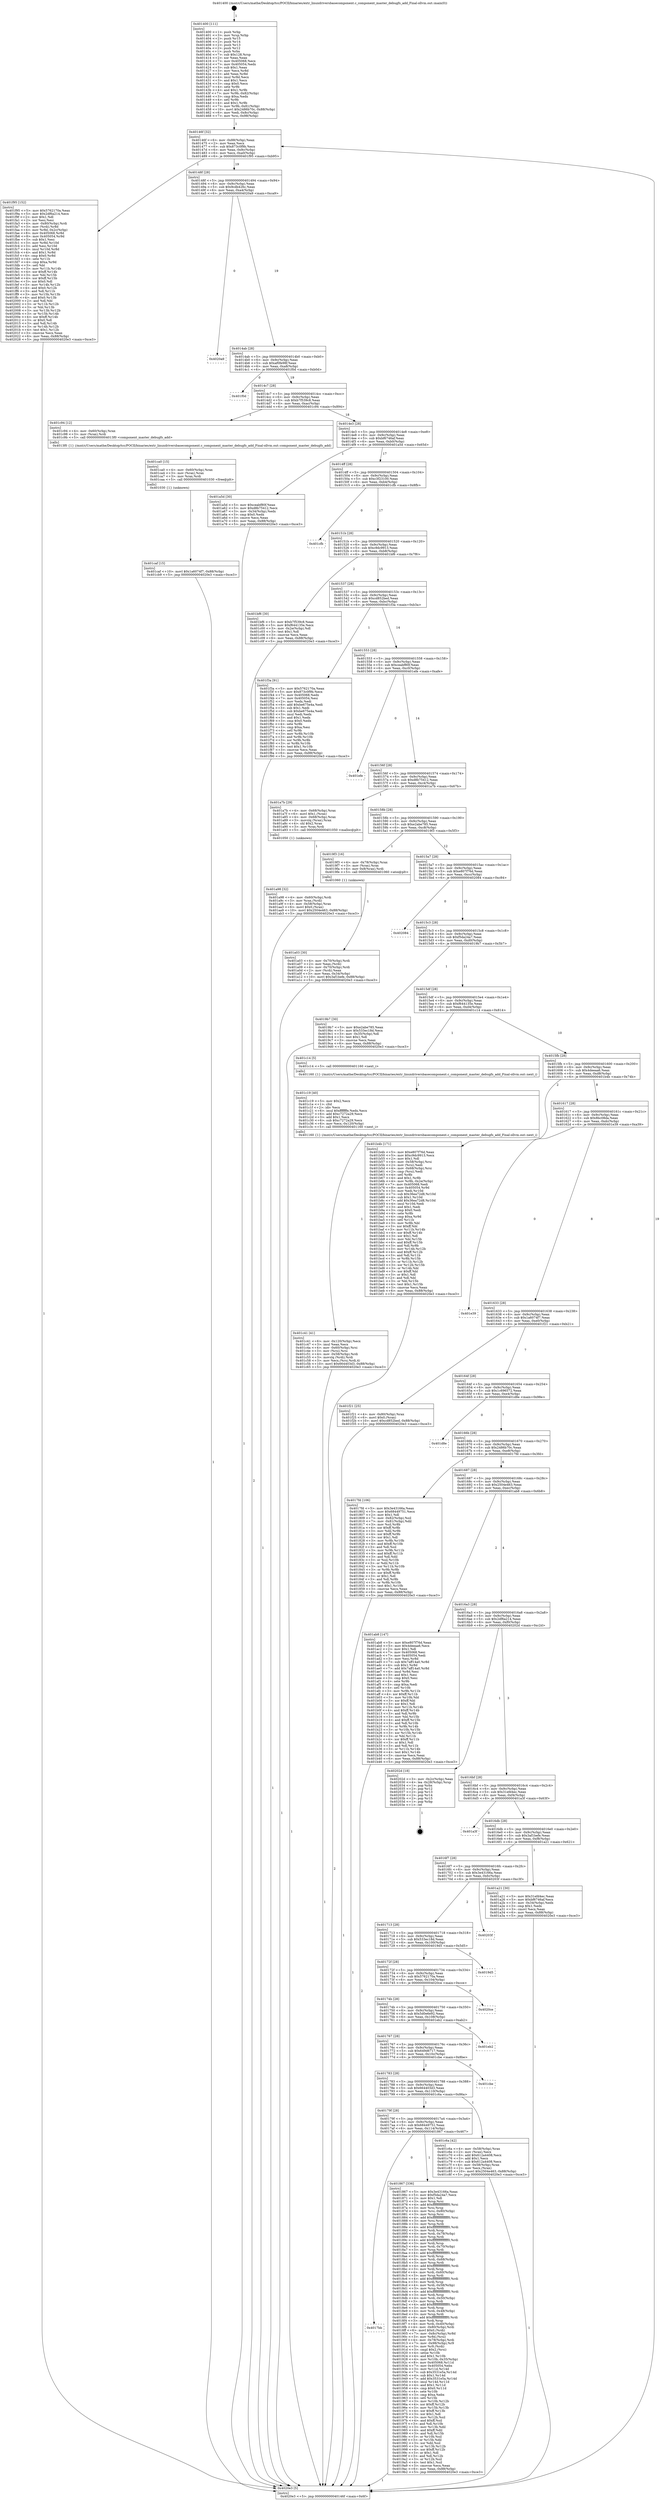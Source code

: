 digraph "0x401400" {
  label = "0x401400 (/mnt/c/Users/mathe/Desktop/tcc/POCII/binaries/extr_linuxdriversbasecomponent.c_component_master_debugfs_add_Final-ollvm.out::main(0))"
  labelloc = "t"
  node[shape=record]

  Entry [label="",width=0.3,height=0.3,shape=circle,fillcolor=black,style=filled]
  "0x40146f" [label="{
     0x40146f [32]\l
     | [instrs]\l
     &nbsp;&nbsp;0x40146f \<+6\>: mov -0x88(%rbp),%eax\l
     &nbsp;&nbsp;0x401475 \<+2\>: mov %eax,%ecx\l
     &nbsp;&nbsp;0x401477 \<+6\>: sub $0x873c0f9b,%ecx\l
     &nbsp;&nbsp;0x40147d \<+6\>: mov %eax,-0x9c(%rbp)\l
     &nbsp;&nbsp;0x401483 \<+6\>: mov %ecx,-0xa0(%rbp)\l
     &nbsp;&nbsp;0x401489 \<+6\>: je 0000000000401f95 \<main+0xb95\>\l
  }"]
  "0x401f95" [label="{
     0x401f95 [152]\l
     | [instrs]\l
     &nbsp;&nbsp;0x401f95 \<+5\>: mov $0x5762170a,%eax\l
     &nbsp;&nbsp;0x401f9a \<+5\>: mov $0x2df6a214,%ecx\l
     &nbsp;&nbsp;0x401f9f \<+2\>: mov $0x1,%dl\l
     &nbsp;&nbsp;0x401fa1 \<+2\>: xor %esi,%esi\l
     &nbsp;&nbsp;0x401fa3 \<+4\>: mov -0x80(%rbp),%rdi\l
     &nbsp;&nbsp;0x401fa7 \<+3\>: mov (%rdi),%r8d\l
     &nbsp;&nbsp;0x401faa \<+4\>: mov %r8d,-0x2c(%rbp)\l
     &nbsp;&nbsp;0x401fae \<+8\>: mov 0x405068,%r8d\l
     &nbsp;&nbsp;0x401fb6 \<+8\>: mov 0x405054,%r9d\l
     &nbsp;&nbsp;0x401fbe \<+3\>: sub $0x1,%esi\l
     &nbsp;&nbsp;0x401fc1 \<+3\>: mov %r8d,%r10d\l
     &nbsp;&nbsp;0x401fc4 \<+3\>: add %esi,%r10d\l
     &nbsp;&nbsp;0x401fc7 \<+4\>: imul %r10d,%r8d\l
     &nbsp;&nbsp;0x401fcb \<+4\>: and $0x1,%r8d\l
     &nbsp;&nbsp;0x401fcf \<+4\>: cmp $0x0,%r8d\l
     &nbsp;&nbsp;0x401fd3 \<+4\>: sete %r11b\l
     &nbsp;&nbsp;0x401fd7 \<+4\>: cmp $0xa,%r9d\l
     &nbsp;&nbsp;0x401fdb \<+3\>: setl %bl\l
     &nbsp;&nbsp;0x401fde \<+3\>: mov %r11b,%r14b\l
     &nbsp;&nbsp;0x401fe1 \<+4\>: xor $0xff,%r14b\l
     &nbsp;&nbsp;0x401fe5 \<+3\>: mov %bl,%r15b\l
     &nbsp;&nbsp;0x401fe8 \<+4\>: xor $0xff,%r15b\l
     &nbsp;&nbsp;0x401fec \<+3\>: xor $0x0,%dl\l
     &nbsp;&nbsp;0x401fef \<+3\>: mov %r14b,%r12b\l
     &nbsp;&nbsp;0x401ff2 \<+4\>: and $0x0,%r12b\l
     &nbsp;&nbsp;0x401ff6 \<+3\>: and %dl,%r11b\l
     &nbsp;&nbsp;0x401ff9 \<+3\>: mov %r15b,%r13b\l
     &nbsp;&nbsp;0x401ffc \<+4\>: and $0x0,%r13b\l
     &nbsp;&nbsp;0x402000 \<+2\>: and %dl,%bl\l
     &nbsp;&nbsp;0x402002 \<+3\>: or %r11b,%r12b\l
     &nbsp;&nbsp;0x402005 \<+3\>: or %bl,%r13b\l
     &nbsp;&nbsp;0x402008 \<+3\>: xor %r13b,%r12b\l
     &nbsp;&nbsp;0x40200b \<+3\>: or %r15b,%r14b\l
     &nbsp;&nbsp;0x40200e \<+4\>: xor $0xff,%r14b\l
     &nbsp;&nbsp;0x402012 \<+3\>: or $0x0,%dl\l
     &nbsp;&nbsp;0x402015 \<+3\>: and %dl,%r14b\l
     &nbsp;&nbsp;0x402018 \<+3\>: or %r14b,%r12b\l
     &nbsp;&nbsp;0x40201b \<+4\>: test $0x1,%r12b\l
     &nbsp;&nbsp;0x40201f \<+3\>: cmovne %ecx,%eax\l
     &nbsp;&nbsp;0x402022 \<+6\>: mov %eax,-0x88(%rbp)\l
     &nbsp;&nbsp;0x402028 \<+5\>: jmp 00000000004020e3 \<main+0xce3\>\l
  }"]
  "0x40148f" [label="{
     0x40148f [28]\l
     | [instrs]\l
     &nbsp;&nbsp;0x40148f \<+5\>: jmp 0000000000401494 \<main+0x94\>\l
     &nbsp;&nbsp;0x401494 \<+6\>: mov -0x9c(%rbp),%eax\l
     &nbsp;&nbsp;0x40149a \<+5\>: sub $0x9cdb426c,%eax\l
     &nbsp;&nbsp;0x40149f \<+6\>: mov %eax,-0xa4(%rbp)\l
     &nbsp;&nbsp;0x4014a5 \<+6\>: je 00000000004020a9 \<main+0xca9\>\l
  }"]
  Exit [label="",width=0.3,height=0.3,shape=circle,fillcolor=black,style=filled,peripheries=2]
  "0x4020a9" [label="{
     0x4020a9\l
  }", style=dashed]
  "0x4014ab" [label="{
     0x4014ab [28]\l
     | [instrs]\l
     &nbsp;&nbsp;0x4014ab \<+5\>: jmp 00000000004014b0 \<main+0xb0\>\l
     &nbsp;&nbsp;0x4014b0 \<+6\>: mov -0x9c(%rbp),%eax\l
     &nbsp;&nbsp;0x4014b6 \<+5\>: sub $0xaf0fe98f,%eax\l
     &nbsp;&nbsp;0x4014bb \<+6\>: mov %eax,-0xa8(%rbp)\l
     &nbsp;&nbsp;0x4014c1 \<+6\>: je 0000000000401f0d \<main+0xb0d\>\l
  }"]
  "0x401caf" [label="{
     0x401caf [15]\l
     | [instrs]\l
     &nbsp;&nbsp;0x401caf \<+10\>: movl $0x1a6074f7,-0x88(%rbp)\l
     &nbsp;&nbsp;0x401cb9 \<+5\>: jmp 00000000004020e3 \<main+0xce3\>\l
  }"]
  "0x401f0d" [label="{
     0x401f0d\l
  }", style=dashed]
  "0x4014c7" [label="{
     0x4014c7 [28]\l
     | [instrs]\l
     &nbsp;&nbsp;0x4014c7 \<+5\>: jmp 00000000004014cc \<main+0xcc\>\l
     &nbsp;&nbsp;0x4014cc \<+6\>: mov -0x9c(%rbp),%eax\l
     &nbsp;&nbsp;0x4014d2 \<+5\>: sub $0xb7f539c8,%eax\l
     &nbsp;&nbsp;0x4014d7 \<+6\>: mov %eax,-0xac(%rbp)\l
     &nbsp;&nbsp;0x4014dd \<+6\>: je 0000000000401c94 \<main+0x894\>\l
  }"]
  "0x401ca0" [label="{
     0x401ca0 [15]\l
     | [instrs]\l
     &nbsp;&nbsp;0x401ca0 \<+4\>: mov -0x60(%rbp),%rax\l
     &nbsp;&nbsp;0x401ca4 \<+3\>: mov (%rax),%rax\l
     &nbsp;&nbsp;0x401ca7 \<+3\>: mov %rax,%rdi\l
     &nbsp;&nbsp;0x401caa \<+5\>: call 0000000000401030 \<free@plt\>\l
     | [calls]\l
     &nbsp;&nbsp;0x401030 \{1\} (unknown)\l
  }"]
  "0x401c94" [label="{
     0x401c94 [12]\l
     | [instrs]\l
     &nbsp;&nbsp;0x401c94 \<+4\>: mov -0x60(%rbp),%rax\l
     &nbsp;&nbsp;0x401c98 \<+3\>: mov (%rax),%rdi\l
     &nbsp;&nbsp;0x401c9b \<+5\>: call 00000000004013f0 \<component_master_debugfs_add\>\l
     | [calls]\l
     &nbsp;&nbsp;0x4013f0 \{1\} (/mnt/c/Users/mathe/Desktop/tcc/POCII/binaries/extr_linuxdriversbasecomponent.c_component_master_debugfs_add_Final-ollvm.out::component_master_debugfs_add)\l
  }"]
  "0x4014e3" [label="{
     0x4014e3 [28]\l
     | [instrs]\l
     &nbsp;&nbsp;0x4014e3 \<+5\>: jmp 00000000004014e8 \<main+0xe8\>\l
     &nbsp;&nbsp;0x4014e8 \<+6\>: mov -0x9c(%rbp),%eax\l
     &nbsp;&nbsp;0x4014ee \<+5\>: sub $0xbf6746af,%eax\l
     &nbsp;&nbsp;0x4014f3 \<+6\>: mov %eax,-0xb0(%rbp)\l
     &nbsp;&nbsp;0x4014f9 \<+6\>: je 0000000000401a5d \<main+0x65d\>\l
  }"]
  "0x401c41" [label="{
     0x401c41 [41]\l
     | [instrs]\l
     &nbsp;&nbsp;0x401c41 \<+6\>: mov -0x120(%rbp),%ecx\l
     &nbsp;&nbsp;0x401c47 \<+3\>: imul %eax,%ecx\l
     &nbsp;&nbsp;0x401c4a \<+4\>: mov -0x60(%rbp),%rsi\l
     &nbsp;&nbsp;0x401c4e \<+3\>: mov (%rsi),%rsi\l
     &nbsp;&nbsp;0x401c51 \<+4\>: mov -0x58(%rbp),%rdi\l
     &nbsp;&nbsp;0x401c55 \<+3\>: movslq (%rdi),%rdi\l
     &nbsp;&nbsp;0x401c58 \<+3\>: mov %ecx,(%rsi,%rdi,4)\l
     &nbsp;&nbsp;0x401c5b \<+10\>: movl $0x664403d3,-0x88(%rbp)\l
     &nbsp;&nbsp;0x401c65 \<+5\>: jmp 00000000004020e3 \<main+0xce3\>\l
  }"]
  "0x401a5d" [label="{
     0x401a5d [30]\l
     | [instrs]\l
     &nbsp;&nbsp;0x401a5d \<+5\>: mov $0xceabf80f,%eax\l
     &nbsp;&nbsp;0x401a62 \<+5\>: mov $0xd8b75412,%ecx\l
     &nbsp;&nbsp;0x401a67 \<+3\>: mov -0x34(%rbp),%edx\l
     &nbsp;&nbsp;0x401a6a \<+3\>: cmp $0x0,%edx\l
     &nbsp;&nbsp;0x401a6d \<+3\>: cmove %ecx,%eax\l
     &nbsp;&nbsp;0x401a70 \<+6\>: mov %eax,-0x88(%rbp)\l
     &nbsp;&nbsp;0x401a76 \<+5\>: jmp 00000000004020e3 \<main+0xce3\>\l
  }"]
  "0x4014ff" [label="{
     0x4014ff [28]\l
     | [instrs]\l
     &nbsp;&nbsp;0x4014ff \<+5\>: jmp 0000000000401504 \<main+0x104\>\l
     &nbsp;&nbsp;0x401504 \<+6\>: mov -0x9c(%rbp),%eax\l
     &nbsp;&nbsp;0x40150a \<+5\>: sub $0xc3f23100,%eax\l
     &nbsp;&nbsp;0x40150f \<+6\>: mov %eax,-0xb4(%rbp)\l
     &nbsp;&nbsp;0x401515 \<+6\>: je 0000000000401cfb \<main+0x8fb\>\l
  }"]
  "0x401c19" [label="{
     0x401c19 [40]\l
     | [instrs]\l
     &nbsp;&nbsp;0x401c19 \<+5\>: mov $0x2,%ecx\l
     &nbsp;&nbsp;0x401c1e \<+1\>: cltd\l
     &nbsp;&nbsp;0x401c1f \<+2\>: idiv %ecx\l
     &nbsp;&nbsp;0x401c21 \<+6\>: imul $0xfffffffe,%edx,%ecx\l
     &nbsp;&nbsp;0x401c27 \<+6\>: add $0xc7272a29,%ecx\l
     &nbsp;&nbsp;0x401c2d \<+3\>: add $0x1,%ecx\l
     &nbsp;&nbsp;0x401c30 \<+6\>: sub $0xc7272a29,%ecx\l
     &nbsp;&nbsp;0x401c36 \<+6\>: mov %ecx,-0x120(%rbp)\l
     &nbsp;&nbsp;0x401c3c \<+5\>: call 0000000000401160 \<next_i\>\l
     | [calls]\l
     &nbsp;&nbsp;0x401160 \{1\} (/mnt/c/Users/mathe/Desktop/tcc/POCII/binaries/extr_linuxdriversbasecomponent.c_component_master_debugfs_add_Final-ollvm.out::next_i)\l
  }"]
  "0x401cfb" [label="{
     0x401cfb\l
  }", style=dashed]
  "0x40151b" [label="{
     0x40151b [28]\l
     | [instrs]\l
     &nbsp;&nbsp;0x40151b \<+5\>: jmp 0000000000401520 \<main+0x120\>\l
     &nbsp;&nbsp;0x401520 \<+6\>: mov -0x9c(%rbp),%eax\l
     &nbsp;&nbsp;0x401526 \<+5\>: sub $0xc9dc9913,%eax\l
     &nbsp;&nbsp;0x40152b \<+6\>: mov %eax,-0xb8(%rbp)\l
     &nbsp;&nbsp;0x401531 \<+6\>: je 0000000000401bf6 \<main+0x7f6\>\l
  }"]
  "0x401a98" [label="{
     0x401a98 [32]\l
     | [instrs]\l
     &nbsp;&nbsp;0x401a98 \<+4\>: mov -0x60(%rbp),%rdi\l
     &nbsp;&nbsp;0x401a9c \<+3\>: mov %rax,(%rdi)\l
     &nbsp;&nbsp;0x401a9f \<+4\>: mov -0x58(%rbp),%rax\l
     &nbsp;&nbsp;0x401aa3 \<+6\>: movl $0x0,(%rax)\l
     &nbsp;&nbsp;0x401aa9 \<+10\>: movl $0x2504e463,-0x88(%rbp)\l
     &nbsp;&nbsp;0x401ab3 \<+5\>: jmp 00000000004020e3 \<main+0xce3\>\l
  }"]
  "0x401bf6" [label="{
     0x401bf6 [30]\l
     | [instrs]\l
     &nbsp;&nbsp;0x401bf6 \<+5\>: mov $0xb7f539c8,%eax\l
     &nbsp;&nbsp;0x401bfb \<+5\>: mov $0xf644135e,%ecx\l
     &nbsp;&nbsp;0x401c00 \<+3\>: mov -0x2e(%rbp),%dl\l
     &nbsp;&nbsp;0x401c03 \<+3\>: test $0x1,%dl\l
     &nbsp;&nbsp;0x401c06 \<+3\>: cmovne %ecx,%eax\l
     &nbsp;&nbsp;0x401c09 \<+6\>: mov %eax,-0x88(%rbp)\l
     &nbsp;&nbsp;0x401c0f \<+5\>: jmp 00000000004020e3 \<main+0xce3\>\l
  }"]
  "0x401537" [label="{
     0x401537 [28]\l
     | [instrs]\l
     &nbsp;&nbsp;0x401537 \<+5\>: jmp 000000000040153c \<main+0x13c\>\l
     &nbsp;&nbsp;0x40153c \<+6\>: mov -0x9c(%rbp),%eax\l
     &nbsp;&nbsp;0x401542 \<+5\>: sub $0xcd852bed,%eax\l
     &nbsp;&nbsp;0x401547 \<+6\>: mov %eax,-0xbc(%rbp)\l
     &nbsp;&nbsp;0x40154d \<+6\>: je 0000000000401f3a \<main+0xb3a\>\l
  }"]
  "0x401a03" [label="{
     0x401a03 [30]\l
     | [instrs]\l
     &nbsp;&nbsp;0x401a03 \<+4\>: mov -0x70(%rbp),%rdi\l
     &nbsp;&nbsp;0x401a07 \<+2\>: mov %eax,(%rdi)\l
     &nbsp;&nbsp;0x401a09 \<+4\>: mov -0x70(%rbp),%rdi\l
     &nbsp;&nbsp;0x401a0d \<+2\>: mov (%rdi),%eax\l
     &nbsp;&nbsp;0x401a0f \<+3\>: mov %eax,-0x34(%rbp)\l
     &nbsp;&nbsp;0x401a12 \<+10\>: movl $0x3af1befe,-0x88(%rbp)\l
     &nbsp;&nbsp;0x401a1c \<+5\>: jmp 00000000004020e3 \<main+0xce3\>\l
  }"]
  "0x401f3a" [label="{
     0x401f3a [91]\l
     | [instrs]\l
     &nbsp;&nbsp;0x401f3a \<+5\>: mov $0x5762170a,%eax\l
     &nbsp;&nbsp;0x401f3f \<+5\>: mov $0x873c0f9b,%ecx\l
     &nbsp;&nbsp;0x401f44 \<+7\>: mov 0x405068,%edx\l
     &nbsp;&nbsp;0x401f4b \<+7\>: mov 0x405054,%esi\l
     &nbsp;&nbsp;0x401f52 \<+2\>: mov %edx,%edi\l
     &nbsp;&nbsp;0x401f54 \<+6\>: add $0xbe675e4a,%edi\l
     &nbsp;&nbsp;0x401f5a \<+3\>: sub $0x1,%edi\l
     &nbsp;&nbsp;0x401f5d \<+6\>: sub $0xbe675e4a,%edi\l
     &nbsp;&nbsp;0x401f63 \<+3\>: imul %edi,%edx\l
     &nbsp;&nbsp;0x401f66 \<+3\>: and $0x1,%edx\l
     &nbsp;&nbsp;0x401f69 \<+3\>: cmp $0x0,%edx\l
     &nbsp;&nbsp;0x401f6c \<+4\>: sete %r8b\l
     &nbsp;&nbsp;0x401f70 \<+3\>: cmp $0xa,%esi\l
     &nbsp;&nbsp;0x401f73 \<+4\>: setl %r9b\l
     &nbsp;&nbsp;0x401f77 \<+3\>: mov %r8b,%r10b\l
     &nbsp;&nbsp;0x401f7a \<+3\>: and %r9b,%r10b\l
     &nbsp;&nbsp;0x401f7d \<+3\>: xor %r9b,%r8b\l
     &nbsp;&nbsp;0x401f80 \<+3\>: or %r8b,%r10b\l
     &nbsp;&nbsp;0x401f83 \<+4\>: test $0x1,%r10b\l
     &nbsp;&nbsp;0x401f87 \<+3\>: cmovne %ecx,%eax\l
     &nbsp;&nbsp;0x401f8a \<+6\>: mov %eax,-0x88(%rbp)\l
     &nbsp;&nbsp;0x401f90 \<+5\>: jmp 00000000004020e3 \<main+0xce3\>\l
  }"]
  "0x401553" [label="{
     0x401553 [28]\l
     | [instrs]\l
     &nbsp;&nbsp;0x401553 \<+5\>: jmp 0000000000401558 \<main+0x158\>\l
     &nbsp;&nbsp;0x401558 \<+6\>: mov -0x9c(%rbp),%eax\l
     &nbsp;&nbsp;0x40155e \<+5\>: sub $0xceabf80f,%eax\l
     &nbsp;&nbsp;0x401563 \<+6\>: mov %eax,-0xc0(%rbp)\l
     &nbsp;&nbsp;0x401569 \<+6\>: je 0000000000401efe \<main+0xafe\>\l
  }"]
  "0x4017bb" [label="{
     0x4017bb\l
  }", style=dashed]
  "0x401efe" [label="{
     0x401efe\l
  }", style=dashed]
  "0x40156f" [label="{
     0x40156f [28]\l
     | [instrs]\l
     &nbsp;&nbsp;0x40156f \<+5\>: jmp 0000000000401574 \<main+0x174\>\l
     &nbsp;&nbsp;0x401574 \<+6\>: mov -0x9c(%rbp),%eax\l
     &nbsp;&nbsp;0x40157a \<+5\>: sub $0xd8b75412,%eax\l
     &nbsp;&nbsp;0x40157f \<+6\>: mov %eax,-0xc4(%rbp)\l
     &nbsp;&nbsp;0x401585 \<+6\>: je 0000000000401a7b \<main+0x67b\>\l
  }"]
  "0x401867" [label="{
     0x401867 [336]\l
     | [instrs]\l
     &nbsp;&nbsp;0x401867 \<+5\>: mov $0x3e43166a,%eax\l
     &nbsp;&nbsp;0x40186c \<+5\>: mov $0xf5da24a7,%ecx\l
     &nbsp;&nbsp;0x401871 \<+2\>: mov $0x1,%dl\l
     &nbsp;&nbsp;0x401873 \<+3\>: mov %rsp,%rsi\l
     &nbsp;&nbsp;0x401876 \<+4\>: add $0xfffffffffffffff0,%rsi\l
     &nbsp;&nbsp;0x40187a \<+3\>: mov %rsi,%rsp\l
     &nbsp;&nbsp;0x40187d \<+4\>: mov %rsi,-0x80(%rbp)\l
     &nbsp;&nbsp;0x401881 \<+3\>: mov %rsp,%rsi\l
     &nbsp;&nbsp;0x401884 \<+4\>: add $0xfffffffffffffff0,%rsi\l
     &nbsp;&nbsp;0x401888 \<+3\>: mov %rsi,%rsp\l
     &nbsp;&nbsp;0x40188b \<+3\>: mov %rsp,%rdi\l
     &nbsp;&nbsp;0x40188e \<+4\>: add $0xfffffffffffffff0,%rdi\l
     &nbsp;&nbsp;0x401892 \<+3\>: mov %rdi,%rsp\l
     &nbsp;&nbsp;0x401895 \<+4\>: mov %rdi,-0x78(%rbp)\l
     &nbsp;&nbsp;0x401899 \<+3\>: mov %rsp,%rdi\l
     &nbsp;&nbsp;0x40189c \<+4\>: add $0xfffffffffffffff0,%rdi\l
     &nbsp;&nbsp;0x4018a0 \<+3\>: mov %rdi,%rsp\l
     &nbsp;&nbsp;0x4018a3 \<+4\>: mov %rdi,-0x70(%rbp)\l
     &nbsp;&nbsp;0x4018a7 \<+3\>: mov %rsp,%rdi\l
     &nbsp;&nbsp;0x4018aa \<+4\>: add $0xfffffffffffffff0,%rdi\l
     &nbsp;&nbsp;0x4018ae \<+3\>: mov %rdi,%rsp\l
     &nbsp;&nbsp;0x4018b1 \<+4\>: mov %rdi,-0x68(%rbp)\l
     &nbsp;&nbsp;0x4018b5 \<+3\>: mov %rsp,%rdi\l
     &nbsp;&nbsp;0x4018b8 \<+4\>: add $0xfffffffffffffff0,%rdi\l
     &nbsp;&nbsp;0x4018bc \<+3\>: mov %rdi,%rsp\l
     &nbsp;&nbsp;0x4018bf \<+4\>: mov %rdi,-0x60(%rbp)\l
     &nbsp;&nbsp;0x4018c3 \<+3\>: mov %rsp,%rdi\l
     &nbsp;&nbsp;0x4018c6 \<+4\>: add $0xfffffffffffffff0,%rdi\l
     &nbsp;&nbsp;0x4018ca \<+3\>: mov %rdi,%rsp\l
     &nbsp;&nbsp;0x4018cd \<+4\>: mov %rdi,-0x58(%rbp)\l
     &nbsp;&nbsp;0x4018d1 \<+3\>: mov %rsp,%rdi\l
     &nbsp;&nbsp;0x4018d4 \<+4\>: add $0xfffffffffffffff0,%rdi\l
     &nbsp;&nbsp;0x4018d8 \<+3\>: mov %rdi,%rsp\l
     &nbsp;&nbsp;0x4018db \<+4\>: mov %rdi,-0x50(%rbp)\l
     &nbsp;&nbsp;0x4018df \<+3\>: mov %rsp,%rdi\l
     &nbsp;&nbsp;0x4018e2 \<+4\>: add $0xfffffffffffffff0,%rdi\l
     &nbsp;&nbsp;0x4018e6 \<+3\>: mov %rdi,%rsp\l
     &nbsp;&nbsp;0x4018e9 \<+4\>: mov %rdi,-0x48(%rbp)\l
     &nbsp;&nbsp;0x4018ed \<+3\>: mov %rsp,%rdi\l
     &nbsp;&nbsp;0x4018f0 \<+4\>: add $0xfffffffffffffff0,%rdi\l
     &nbsp;&nbsp;0x4018f4 \<+3\>: mov %rdi,%rsp\l
     &nbsp;&nbsp;0x4018f7 \<+4\>: mov %rdi,-0x40(%rbp)\l
     &nbsp;&nbsp;0x4018fb \<+4\>: mov -0x80(%rbp),%rdi\l
     &nbsp;&nbsp;0x4018ff \<+6\>: movl $0x0,(%rdi)\l
     &nbsp;&nbsp;0x401905 \<+7\>: mov -0x8c(%rbp),%r8d\l
     &nbsp;&nbsp;0x40190c \<+3\>: mov %r8d,(%rsi)\l
     &nbsp;&nbsp;0x40190f \<+4\>: mov -0x78(%rbp),%rdi\l
     &nbsp;&nbsp;0x401913 \<+7\>: mov -0x98(%rbp),%r9\l
     &nbsp;&nbsp;0x40191a \<+3\>: mov %r9,(%rdi)\l
     &nbsp;&nbsp;0x40191d \<+3\>: cmpl $0x2,(%rsi)\l
     &nbsp;&nbsp;0x401920 \<+4\>: setne %r10b\l
     &nbsp;&nbsp;0x401924 \<+4\>: and $0x1,%r10b\l
     &nbsp;&nbsp;0x401928 \<+4\>: mov %r10b,-0x35(%rbp)\l
     &nbsp;&nbsp;0x40192c \<+8\>: mov 0x405068,%r11d\l
     &nbsp;&nbsp;0x401934 \<+7\>: mov 0x405054,%ebx\l
     &nbsp;&nbsp;0x40193b \<+3\>: mov %r11d,%r14d\l
     &nbsp;&nbsp;0x40193e \<+7\>: sub $0x3531e5a,%r14d\l
     &nbsp;&nbsp;0x401945 \<+4\>: sub $0x1,%r14d\l
     &nbsp;&nbsp;0x401949 \<+7\>: add $0x3531e5a,%r14d\l
     &nbsp;&nbsp;0x401950 \<+4\>: imul %r14d,%r11d\l
     &nbsp;&nbsp;0x401954 \<+4\>: and $0x1,%r11d\l
     &nbsp;&nbsp;0x401958 \<+4\>: cmp $0x0,%r11d\l
     &nbsp;&nbsp;0x40195c \<+4\>: sete %r10b\l
     &nbsp;&nbsp;0x401960 \<+3\>: cmp $0xa,%ebx\l
     &nbsp;&nbsp;0x401963 \<+4\>: setl %r15b\l
     &nbsp;&nbsp;0x401967 \<+3\>: mov %r10b,%r12b\l
     &nbsp;&nbsp;0x40196a \<+4\>: xor $0xff,%r12b\l
     &nbsp;&nbsp;0x40196e \<+3\>: mov %r15b,%r13b\l
     &nbsp;&nbsp;0x401971 \<+4\>: xor $0xff,%r13b\l
     &nbsp;&nbsp;0x401975 \<+3\>: xor $0x1,%dl\l
     &nbsp;&nbsp;0x401978 \<+3\>: mov %r12b,%sil\l
     &nbsp;&nbsp;0x40197b \<+4\>: and $0xff,%sil\l
     &nbsp;&nbsp;0x40197f \<+3\>: and %dl,%r10b\l
     &nbsp;&nbsp;0x401982 \<+3\>: mov %r13b,%dil\l
     &nbsp;&nbsp;0x401985 \<+4\>: and $0xff,%dil\l
     &nbsp;&nbsp;0x401989 \<+3\>: and %dl,%r15b\l
     &nbsp;&nbsp;0x40198c \<+3\>: or %r10b,%sil\l
     &nbsp;&nbsp;0x40198f \<+3\>: or %r15b,%dil\l
     &nbsp;&nbsp;0x401992 \<+3\>: xor %dil,%sil\l
     &nbsp;&nbsp;0x401995 \<+3\>: or %r13b,%r12b\l
     &nbsp;&nbsp;0x401998 \<+4\>: xor $0xff,%r12b\l
     &nbsp;&nbsp;0x40199c \<+3\>: or $0x1,%dl\l
     &nbsp;&nbsp;0x40199f \<+3\>: and %dl,%r12b\l
     &nbsp;&nbsp;0x4019a2 \<+3\>: or %r12b,%sil\l
     &nbsp;&nbsp;0x4019a5 \<+4\>: test $0x1,%sil\l
     &nbsp;&nbsp;0x4019a9 \<+3\>: cmovne %ecx,%eax\l
     &nbsp;&nbsp;0x4019ac \<+6\>: mov %eax,-0x88(%rbp)\l
     &nbsp;&nbsp;0x4019b2 \<+5\>: jmp 00000000004020e3 \<main+0xce3\>\l
  }"]
  "0x401a7b" [label="{
     0x401a7b [29]\l
     | [instrs]\l
     &nbsp;&nbsp;0x401a7b \<+4\>: mov -0x68(%rbp),%rax\l
     &nbsp;&nbsp;0x401a7f \<+6\>: movl $0x1,(%rax)\l
     &nbsp;&nbsp;0x401a85 \<+4\>: mov -0x68(%rbp),%rax\l
     &nbsp;&nbsp;0x401a89 \<+3\>: movslq (%rax),%rax\l
     &nbsp;&nbsp;0x401a8c \<+4\>: shl $0x2,%rax\l
     &nbsp;&nbsp;0x401a90 \<+3\>: mov %rax,%rdi\l
     &nbsp;&nbsp;0x401a93 \<+5\>: call 0000000000401050 \<malloc@plt\>\l
     | [calls]\l
     &nbsp;&nbsp;0x401050 \{1\} (unknown)\l
  }"]
  "0x40158b" [label="{
     0x40158b [28]\l
     | [instrs]\l
     &nbsp;&nbsp;0x40158b \<+5\>: jmp 0000000000401590 \<main+0x190\>\l
     &nbsp;&nbsp;0x401590 \<+6\>: mov -0x9c(%rbp),%eax\l
     &nbsp;&nbsp;0x401596 \<+5\>: sub $0xe2abe785,%eax\l
     &nbsp;&nbsp;0x40159b \<+6\>: mov %eax,-0xc8(%rbp)\l
     &nbsp;&nbsp;0x4015a1 \<+6\>: je 00000000004019f3 \<main+0x5f3\>\l
  }"]
  "0x40179f" [label="{
     0x40179f [28]\l
     | [instrs]\l
     &nbsp;&nbsp;0x40179f \<+5\>: jmp 00000000004017a4 \<main+0x3a4\>\l
     &nbsp;&nbsp;0x4017a4 \<+6\>: mov -0x9c(%rbp),%eax\l
     &nbsp;&nbsp;0x4017aa \<+5\>: sub $0x68449751,%eax\l
     &nbsp;&nbsp;0x4017af \<+6\>: mov %eax,-0x114(%rbp)\l
     &nbsp;&nbsp;0x4017b5 \<+6\>: je 0000000000401867 \<main+0x467\>\l
  }"]
  "0x4019f3" [label="{
     0x4019f3 [16]\l
     | [instrs]\l
     &nbsp;&nbsp;0x4019f3 \<+4\>: mov -0x78(%rbp),%rax\l
     &nbsp;&nbsp;0x4019f7 \<+3\>: mov (%rax),%rax\l
     &nbsp;&nbsp;0x4019fa \<+4\>: mov 0x8(%rax),%rdi\l
     &nbsp;&nbsp;0x4019fe \<+5\>: call 0000000000401060 \<atoi@plt\>\l
     | [calls]\l
     &nbsp;&nbsp;0x401060 \{1\} (unknown)\l
  }"]
  "0x4015a7" [label="{
     0x4015a7 [28]\l
     | [instrs]\l
     &nbsp;&nbsp;0x4015a7 \<+5\>: jmp 00000000004015ac \<main+0x1ac\>\l
     &nbsp;&nbsp;0x4015ac \<+6\>: mov -0x9c(%rbp),%eax\l
     &nbsp;&nbsp;0x4015b2 \<+5\>: sub $0xe807f76d,%eax\l
     &nbsp;&nbsp;0x4015b7 \<+6\>: mov %eax,-0xcc(%rbp)\l
     &nbsp;&nbsp;0x4015bd \<+6\>: je 0000000000402084 \<main+0xc84\>\l
  }"]
  "0x401c6a" [label="{
     0x401c6a [42]\l
     | [instrs]\l
     &nbsp;&nbsp;0x401c6a \<+4\>: mov -0x58(%rbp),%rax\l
     &nbsp;&nbsp;0x401c6e \<+2\>: mov (%rax),%ecx\l
     &nbsp;&nbsp;0x401c70 \<+6\>: add $0x612a4408,%ecx\l
     &nbsp;&nbsp;0x401c76 \<+3\>: add $0x1,%ecx\l
     &nbsp;&nbsp;0x401c79 \<+6\>: sub $0x612a4408,%ecx\l
     &nbsp;&nbsp;0x401c7f \<+4\>: mov -0x58(%rbp),%rax\l
     &nbsp;&nbsp;0x401c83 \<+2\>: mov %ecx,(%rax)\l
     &nbsp;&nbsp;0x401c85 \<+10\>: movl $0x2504e463,-0x88(%rbp)\l
     &nbsp;&nbsp;0x401c8f \<+5\>: jmp 00000000004020e3 \<main+0xce3\>\l
  }"]
  "0x402084" [label="{
     0x402084\l
  }", style=dashed]
  "0x4015c3" [label="{
     0x4015c3 [28]\l
     | [instrs]\l
     &nbsp;&nbsp;0x4015c3 \<+5\>: jmp 00000000004015c8 \<main+0x1c8\>\l
     &nbsp;&nbsp;0x4015c8 \<+6\>: mov -0x9c(%rbp),%eax\l
     &nbsp;&nbsp;0x4015ce \<+5\>: sub $0xf5da24a7,%eax\l
     &nbsp;&nbsp;0x4015d3 \<+6\>: mov %eax,-0xd0(%rbp)\l
     &nbsp;&nbsp;0x4015d9 \<+6\>: je 00000000004019b7 \<main+0x5b7\>\l
  }"]
  "0x401783" [label="{
     0x401783 [28]\l
     | [instrs]\l
     &nbsp;&nbsp;0x401783 \<+5\>: jmp 0000000000401788 \<main+0x388\>\l
     &nbsp;&nbsp;0x401788 \<+6\>: mov -0x9c(%rbp),%eax\l
     &nbsp;&nbsp;0x40178e \<+5\>: sub $0x664403d3,%eax\l
     &nbsp;&nbsp;0x401793 \<+6\>: mov %eax,-0x110(%rbp)\l
     &nbsp;&nbsp;0x401799 \<+6\>: je 0000000000401c6a \<main+0x86a\>\l
  }"]
  "0x4019b7" [label="{
     0x4019b7 [30]\l
     | [instrs]\l
     &nbsp;&nbsp;0x4019b7 \<+5\>: mov $0xe2abe785,%eax\l
     &nbsp;&nbsp;0x4019bc \<+5\>: mov $0x533ec18d,%ecx\l
     &nbsp;&nbsp;0x4019c1 \<+3\>: mov -0x35(%rbp),%dl\l
     &nbsp;&nbsp;0x4019c4 \<+3\>: test $0x1,%dl\l
     &nbsp;&nbsp;0x4019c7 \<+3\>: cmovne %ecx,%eax\l
     &nbsp;&nbsp;0x4019ca \<+6\>: mov %eax,-0x88(%rbp)\l
     &nbsp;&nbsp;0x4019d0 \<+5\>: jmp 00000000004020e3 \<main+0xce3\>\l
  }"]
  "0x4015df" [label="{
     0x4015df [28]\l
     | [instrs]\l
     &nbsp;&nbsp;0x4015df \<+5\>: jmp 00000000004015e4 \<main+0x1e4\>\l
     &nbsp;&nbsp;0x4015e4 \<+6\>: mov -0x9c(%rbp),%eax\l
     &nbsp;&nbsp;0x4015ea \<+5\>: sub $0xf644135e,%eax\l
     &nbsp;&nbsp;0x4015ef \<+6\>: mov %eax,-0xd4(%rbp)\l
     &nbsp;&nbsp;0x4015f5 \<+6\>: je 0000000000401c14 \<main+0x814\>\l
  }"]
  "0x401cbe" [label="{
     0x401cbe\l
  }", style=dashed]
  "0x401c14" [label="{
     0x401c14 [5]\l
     | [instrs]\l
     &nbsp;&nbsp;0x401c14 \<+5\>: call 0000000000401160 \<next_i\>\l
     | [calls]\l
     &nbsp;&nbsp;0x401160 \{1\} (/mnt/c/Users/mathe/Desktop/tcc/POCII/binaries/extr_linuxdriversbasecomponent.c_component_master_debugfs_add_Final-ollvm.out::next_i)\l
  }"]
  "0x4015fb" [label="{
     0x4015fb [28]\l
     | [instrs]\l
     &nbsp;&nbsp;0x4015fb \<+5\>: jmp 0000000000401600 \<main+0x200\>\l
     &nbsp;&nbsp;0x401600 \<+6\>: mov -0x9c(%rbp),%eax\l
     &nbsp;&nbsp;0x401606 \<+5\>: sub $0x4deeaa6,%eax\l
     &nbsp;&nbsp;0x40160b \<+6\>: mov %eax,-0xd8(%rbp)\l
     &nbsp;&nbsp;0x401611 \<+6\>: je 0000000000401b4b \<main+0x74b\>\l
  }"]
  "0x401767" [label="{
     0x401767 [28]\l
     | [instrs]\l
     &nbsp;&nbsp;0x401767 \<+5\>: jmp 000000000040176c \<main+0x36c\>\l
     &nbsp;&nbsp;0x40176c \<+6\>: mov -0x9c(%rbp),%eax\l
     &nbsp;&nbsp;0x401772 \<+5\>: sub $0x649d6717,%eax\l
     &nbsp;&nbsp;0x401777 \<+6\>: mov %eax,-0x10c(%rbp)\l
     &nbsp;&nbsp;0x40177d \<+6\>: je 0000000000401cbe \<main+0x8be\>\l
  }"]
  "0x401b4b" [label="{
     0x401b4b [171]\l
     | [instrs]\l
     &nbsp;&nbsp;0x401b4b \<+5\>: mov $0xe807f76d,%eax\l
     &nbsp;&nbsp;0x401b50 \<+5\>: mov $0xc9dc9913,%ecx\l
     &nbsp;&nbsp;0x401b55 \<+2\>: mov $0x1,%dl\l
     &nbsp;&nbsp;0x401b57 \<+4\>: mov -0x58(%rbp),%rsi\l
     &nbsp;&nbsp;0x401b5b \<+2\>: mov (%rsi),%edi\l
     &nbsp;&nbsp;0x401b5d \<+4\>: mov -0x68(%rbp),%rsi\l
     &nbsp;&nbsp;0x401b61 \<+2\>: cmp (%rsi),%edi\l
     &nbsp;&nbsp;0x401b63 \<+4\>: setl %r8b\l
     &nbsp;&nbsp;0x401b67 \<+4\>: and $0x1,%r8b\l
     &nbsp;&nbsp;0x401b6b \<+4\>: mov %r8b,-0x2e(%rbp)\l
     &nbsp;&nbsp;0x401b6f \<+7\>: mov 0x405068,%edi\l
     &nbsp;&nbsp;0x401b76 \<+8\>: mov 0x405054,%r9d\l
     &nbsp;&nbsp;0x401b7e \<+3\>: mov %edi,%r10d\l
     &nbsp;&nbsp;0x401b81 \<+7\>: sub $0x36ea72d8,%r10d\l
     &nbsp;&nbsp;0x401b88 \<+4\>: sub $0x1,%r10d\l
     &nbsp;&nbsp;0x401b8c \<+7\>: add $0x36ea72d8,%r10d\l
     &nbsp;&nbsp;0x401b93 \<+4\>: imul %r10d,%edi\l
     &nbsp;&nbsp;0x401b97 \<+3\>: and $0x1,%edi\l
     &nbsp;&nbsp;0x401b9a \<+3\>: cmp $0x0,%edi\l
     &nbsp;&nbsp;0x401b9d \<+4\>: sete %r8b\l
     &nbsp;&nbsp;0x401ba1 \<+4\>: cmp $0xa,%r9d\l
     &nbsp;&nbsp;0x401ba5 \<+4\>: setl %r11b\l
     &nbsp;&nbsp;0x401ba9 \<+3\>: mov %r8b,%bl\l
     &nbsp;&nbsp;0x401bac \<+3\>: xor $0xff,%bl\l
     &nbsp;&nbsp;0x401baf \<+3\>: mov %r11b,%r14b\l
     &nbsp;&nbsp;0x401bb2 \<+4\>: xor $0xff,%r14b\l
     &nbsp;&nbsp;0x401bb6 \<+3\>: xor $0x1,%dl\l
     &nbsp;&nbsp;0x401bb9 \<+3\>: mov %bl,%r15b\l
     &nbsp;&nbsp;0x401bbc \<+4\>: and $0xff,%r15b\l
     &nbsp;&nbsp;0x401bc0 \<+3\>: and %dl,%r8b\l
     &nbsp;&nbsp;0x401bc3 \<+3\>: mov %r14b,%r12b\l
     &nbsp;&nbsp;0x401bc6 \<+4\>: and $0xff,%r12b\l
     &nbsp;&nbsp;0x401bca \<+3\>: and %dl,%r11b\l
     &nbsp;&nbsp;0x401bcd \<+3\>: or %r8b,%r15b\l
     &nbsp;&nbsp;0x401bd0 \<+3\>: or %r11b,%r12b\l
     &nbsp;&nbsp;0x401bd3 \<+3\>: xor %r12b,%r15b\l
     &nbsp;&nbsp;0x401bd6 \<+3\>: or %r14b,%bl\l
     &nbsp;&nbsp;0x401bd9 \<+3\>: xor $0xff,%bl\l
     &nbsp;&nbsp;0x401bdc \<+3\>: or $0x1,%dl\l
     &nbsp;&nbsp;0x401bdf \<+2\>: and %dl,%bl\l
     &nbsp;&nbsp;0x401be1 \<+3\>: or %bl,%r15b\l
     &nbsp;&nbsp;0x401be4 \<+4\>: test $0x1,%r15b\l
     &nbsp;&nbsp;0x401be8 \<+3\>: cmovne %ecx,%eax\l
     &nbsp;&nbsp;0x401beb \<+6\>: mov %eax,-0x88(%rbp)\l
     &nbsp;&nbsp;0x401bf1 \<+5\>: jmp 00000000004020e3 \<main+0xce3\>\l
  }"]
  "0x401617" [label="{
     0x401617 [28]\l
     | [instrs]\l
     &nbsp;&nbsp;0x401617 \<+5\>: jmp 000000000040161c \<main+0x21c\>\l
     &nbsp;&nbsp;0x40161c \<+6\>: mov -0x9c(%rbp),%eax\l
     &nbsp;&nbsp;0x401622 \<+5\>: sub $0x8bc08da,%eax\l
     &nbsp;&nbsp;0x401627 \<+6\>: mov %eax,-0xdc(%rbp)\l
     &nbsp;&nbsp;0x40162d \<+6\>: je 0000000000401e39 \<main+0xa39\>\l
  }"]
  "0x401eb2" [label="{
     0x401eb2\l
  }", style=dashed]
  "0x401e39" [label="{
     0x401e39\l
  }", style=dashed]
  "0x401633" [label="{
     0x401633 [28]\l
     | [instrs]\l
     &nbsp;&nbsp;0x401633 \<+5\>: jmp 0000000000401638 \<main+0x238\>\l
     &nbsp;&nbsp;0x401638 \<+6\>: mov -0x9c(%rbp),%eax\l
     &nbsp;&nbsp;0x40163e \<+5\>: sub $0x1a6074f7,%eax\l
     &nbsp;&nbsp;0x401643 \<+6\>: mov %eax,-0xe0(%rbp)\l
     &nbsp;&nbsp;0x401649 \<+6\>: je 0000000000401f21 \<main+0xb21\>\l
  }"]
  "0x40174b" [label="{
     0x40174b [28]\l
     | [instrs]\l
     &nbsp;&nbsp;0x40174b \<+5\>: jmp 0000000000401750 \<main+0x350\>\l
     &nbsp;&nbsp;0x401750 \<+6\>: mov -0x9c(%rbp),%eax\l
     &nbsp;&nbsp;0x401756 \<+5\>: sub $0x5d0e6e92,%eax\l
     &nbsp;&nbsp;0x40175b \<+6\>: mov %eax,-0x108(%rbp)\l
     &nbsp;&nbsp;0x401761 \<+6\>: je 0000000000401eb2 \<main+0xab2\>\l
  }"]
  "0x401f21" [label="{
     0x401f21 [25]\l
     | [instrs]\l
     &nbsp;&nbsp;0x401f21 \<+4\>: mov -0x80(%rbp),%rax\l
     &nbsp;&nbsp;0x401f25 \<+6\>: movl $0x0,(%rax)\l
     &nbsp;&nbsp;0x401f2b \<+10\>: movl $0xcd852bed,-0x88(%rbp)\l
     &nbsp;&nbsp;0x401f35 \<+5\>: jmp 00000000004020e3 \<main+0xce3\>\l
  }"]
  "0x40164f" [label="{
     0x40164f [28]\l
     | [instrs]\l
     &nbsp;&nbsp;0x40164f \<+5\>: jmp 0000000000401654 \<main+0x254\>\l
     &nbsp;&nbsp;0x401654 \<+6\>: mov -0x9c(%rbp),%eax\l
     &nbsp;&nbsp;0x40165a \<+5\>: sub $0x1c696572,%eax\l
     &nbsp;&nbsp;0x40165f \<+6\>: mov %eax,-0xe4(%rbp)\l
     &nbsp;&nbsp;0x401665 \<+6\>: je 0000000000401d8e \<main+0x98e\>\l
  }"]
  "0x4020ce" [label="{
     0x4020ce\l
  }", style=dashed]
  "0x401d8e" [label="{
     0x401d8e\l
  }", style=dashed]
  "0x40166b" [label="{
     0x40166b [28]\l
     | [instrs]\l
     &nbsp;&nbsp;0x40166b \<+5\>: jmp 0000000000401670 \<main+0x270\>\l
     &nbsp;&nbsp;0x401670 \<+6\>: mov -0x9c(%rbp),%eax\l
     &nbsp;&nbsp;0x401676 \<+5\>: sub $0x2486b70c,%eax\l
     &nbsp;&nbsp;0x40167b \<+6\>: mov %eax,-0xe8(%rbp)\l
     &nbsp;&nbsp;0x401681 \<+6\>: je 00000000004017fd \<main+0x3fd\>\l
  }"]
  "0x40172f" [label="{
     0x40172f [28]\l
     | [instrs]\l
     &nbsp;&nbsp;0x40172f \<+5\>: jmp 0000000000401734 \<main+0x334\>\l
     &nbsp;&nbsp;0x401734 \<+6\>: mov -0x9c(%rbp),%eax\l
     &nbsp;&nbsp;0x40173a \<+5\>: sub $0x5762170a,%eax\l
     &nbsp;&nbsp;0x40173f \<+6\>: mov %eax,-0x104(%rbp)\l
     &nbsp;&nbsp;0x401745 \<+6\>: je 00000000004020ce \<main+0xcce\>\l
  }"]
  "0x4017fd" [label="{
     0x4017fd [106]\l
     | [instrs]\l
     &nbsp;&nbsp;0x4017fd \<+5\>: mov $0x3e43166a,%eax\l
     &nbsp;&nbsp;0x401802 \<+5\>: mov $0x68449751,%ecx\l
     &nbsp;&nbsp;0x401807 \<+2\>: mov $0x1,%dl\l
     &nbsp;&nbsp;0x401809 \<+7\>: mov -0x82(%rbp),%sil\l
     &nbsp;&nbsp;0x401810 \<+7\>: mov -0x81(%rbp),%dil\l
     &nbsp;&nbsp;0x401817 \<+3\>: mov %sil,%r8b\l
     &nbsp;&nbsp;0x40181a \<+4\>: xor $0xff,%r8b\l
     &nbsp;&nbsp;0x40181e \<+3\>: mov %dil,%r9b\l
     &nbsp;&nbsp;0x401821 \<+4\>: xor $0xff,%r9b\l
     &nbsp;&nbsp;0x401825 \<+3\>: xor $0x1,%dl\l
     &nbsp;&nbsp;0x401828 \<+3\>: mov %r8b,%r10b\l
     &nbsp;&nbsp;0x40182b \<+4\>: and $0xff,%r10b\l
     &nbsp;&nbsp;0x40182f \<+3\>: and %dl,%sil\l
     &nbsp;&nbsp;0x401832 \<+3\>: mov %r9b,%r11b\l
     &nbsp;&nbsp;0x401835 \<+4\>: and $0xff,%r11b\l
     &nbsp;&nbsp;0x401839 \<+3\>: and %dl,%dil\l
     &nbsp;&nbsp;0x40183c \<+3\>: or %sil,%r10b\l
     &nbsp;&nbsp;0x40183f \<+3\>: or %dil,%r11b\l
     &nbsp;&nbsp;0x401842 \<+3\>: xor %r11b,%r10b\l
     &nbsp;&nbsp;0x401845 \<+3\>: or %r9b,%r8b\l
     &nbsp;&nbsp;0x401848 \<+4\>: xor $0xff,%r8b\l
     &nbsp;&nbsp;0x40184c \<+3\>: or $0x1,%dl\l
     &nbsp;&nbsp;0x40184f \<+3\>: and %dl,%r8b\l
     &nbsp;&nbsp;0x401852 \<+3\>: or %r8b,%r10b\l
     &nbsp;&nbsp;0x401855 \<+4\>: test $0x1,%r10b\l
     &nbsp;&nbsp;0x401859 \<+3\>: cmovne %ecx,%eax\l
     &nbsp;&nbsp;0x40185c \<+6\>: mov %eax,-0x88(%rbp)\l
     &nbsp;&nbsp;0x401862 \<+5\>: jmp 00000000004020e3 \<main+0xce3\>\l
  }"]
  "0x401687" [label="{
     0x401687 [28]\l
     | [instrs]\l
     &nbsp;&nbsp;0x401687 \<+5\>: jmp 000000000040168c \<main+0x28c\>\l
     &nbsp;&nbsp;0x40168c \<+6\>: mov -0x9c(%rbp),%eax\l
     &nbsp;&nbsp;0x401692 \<+5\>: sub $0x2504e463,%eax\l
     &nbsp;&nbsp;0x401697 \<+6\>: mov %eax,-0xec(%rbp)\l
     &nbsp;&nbsp;0x40169d \<+6\>: je 0000000000401ab8 \<main+0x6b8\>\l
  }"]
  "0x4020e3" [label="{
     0x4020e3 [5]\l
     | [instrs]\l
     &nbsp;&nbsp;0x4020e3 \<+5\>: jmp 000000000040146f \<main+0x6f\>\l
  }"]
  "0x401400" [label="{
     0x401400 [111]\l
     | [instrs]\l
     &nbsp;&nbsp;0x401400 \<+1\>: push %rbp\l
     &nbsp;&nbsp;0x401401 \<+3\>: mov %rsp,%rbp\l
     &nbsp;&nbsp;0x401404 \<+2\>: push %r15\l
     &nbsp;&nbsp;0x401406 \<+2\>: push %r14\l
     &nbsp;&nbsp;0x401408 \<+2\>: push %r13\l
     &nbsp;&nbsp;0x40140a \<+2\>: push %r12\l
     &nbsp;&nbsp;0x40140c \<+1\>: push %rbx\l
     &nbsp;&nbsp;0x40140d \<+7\>: sub $0x128,%rsp\l
     &nbsp;&nbsp;0x401414 \<+2\>: xor %eax,%eax\l
     &nbsp;&nbsp;0x401416 \<+7\>: mov 0x405068,%ecx\l
     &nbsp;&nbsp;0x40141d \<+7\>: mov 0x405054,%edx\l
     &nbsp;&nbsp;0x401424 \<+3\>: sub $0x1,%eax\l
     &nbsp;&nbsp;0x401427 \<+3\>: mov %ecx,%r8d\l
     &nbsp;&nbsp;0x40142a \<+3\>: add %eax,%r8d\l
     &nbsp;&nbsp;0x40142d \<+4\>: imul %r8d,%ecx\l
     &nbsp;&nbsp;0x401431 \<+3\>: and $0x1,%ecx\l
     &nbsp;&nbsp;0x401434 \<+3\>: cmp $0x0,%ecx\l
     &nbsp;&nbsp;0x401437 \<+4\>: sete %r9b\l
     &nbsp;&nbsp;0x40143b \<+4\>: and $0x1,%r9b\l
     &nbsp;&nbsp;0x40143f \<+7\>: mov %r9b,-0x82(%rbp)\l
     &nbsp;&nbsp;0x401446 \<+3\>: cmp $0xa,%edx\l
     &nbsp;&nbsp;0x401449 \<+4\>: setl %r9b\l
     &nbsp;&nbsp;0x40144d \<+4\>: and $0x1,%r9b\l
     &nbsp;&nbsp;0x401451 \<+7\>: mov %r9b,-0x81(%rbp)\l
     &nbsp;&nbsp;0x401458 \<+10\>: movl $0x2486b70c,-0x88(%rbp)\l
     &nbsp;&nbsp;0x401462 \<+6\>: mov %edi,-0x8c(%rbp)\l
     &nbsp;&nbsp;0x401468 \<+7\>: mov %rsi,-0x98(%rbp)\l
  }"]
  "0x4019d5" [label="{
     0x4019d5\l
  }", style=dashed]
  "0x401ab8" [label="{
     0x401ab8 [147]\l
     | [instrs]\l
     &nbsp;&nbsp;0x401ab8 \<+5\>: mov $0xe807f76d,%eax\l
     &nbsp;&nbsp;0x401abd \<+5\>: mov $0x4deeaa6,%ecx\l
     &nbsp;&nbsp;0x401ac2 \<+2\>: mov $0x1,%dl\l
     &nbsp;&nbsp;0x401ac4 \<+7\>: mov 0x405068,%esi\l
     &nbsp;&nbsp;0x401acb \<+7\>: mov 0x405054,%edi\l
     &nbsp;&nbsp;0x401ad2 \<+3\>: mov %esi,%r8d\l
     &nbsp;&nbsp;0x401ad5 \<+7\>: sub $0x7aff14a0,%r8d\l
     &nbsp;&nbsp;0x401adc \<+4\>: sub $0x1,%r8d\l
     &nbsp;&nbsp;0x401ae0 \<+7\>: add $0x7aff14a0,%r8d\l
     &nbsp;&nbsp;0x401ae7 \<+4\>: imul %r8d,%esi\l
     &nbsp;&nbsp;0x401aeb \<+3\>: and $0x1,%esi\l
     &nbsp;&nbsp;0x401aee \<+3\>: cmp $0x0,%esi\l
     &nbsp;&nbsp;0x401af1 \<+4\>: sete %r9b\l
     &nbsp;&nbsp;0x401af5 \<+3\>: cmp $0xa,%edi\l
     &nbsp;&nbsp;0x401af8 \<+4\>: setl %r10b\l
     &nbsp;&nbsp;0x401afc \<+3\>: mov %r9b,%r11b\l
     &nbsp;&nbsp;0x401aff \<+4\>: xor $0xff,%r11b\l
     &nbsp;&nbsp;0x401b03 \<+3\>: mov %r10b,%bl\l
     &nbsp;&nbsp;0x401b06 \<+3\>: xor $0xff,%bl\l
     &nbsp;&nbsp;0x401b09 \<+3\>: xor $0x1,%dl\l
     &nbsp;&nbsp;0x401b0c \<+3\>: mov %r11b,%r14b\l
     &nbsp;&nbsp;0x401b0f \<+4\>: and $0xff,%r14b\l
     &nbsp;&nbsp;0x401b13 \<+3\>: and %dl,%r9b\l
     &nbsp;&nbsp;0x401b16 \<+3\>: mov %bl,%r15b\l
     &nbsp;&nbsp;0x401b19 \<+4\>: and $0xff,%r15b\l
     &nbsp;&nbsp;0x401b1d \<+3\>: and %dl,%r10b\l
     &nbsp;&nbsp;0x401b20 \<+3\>: or %r9b,%r14b\l
     &nbsp;&nbsp;0x401b23 \<+3\>: or %r10b,%r15b\l
     &nbsp;&nbsp;0x401b26 \<+3\>: xor %r15b,%r14b\l
     &nbsp;&nbsp;0x401b29 \<+3\>: or %bl,%r11b\l
     &nbsp;&nbsp;0x401b2c \<+4\>: xor $0xff,%r11b\l
     &nbsp;&nbsp;0x401b30 \<+3\>: or $0x1,%dl\l
     &nbsp;&nbsp;0x401b33 \<+3\>: and %dl,%r11b\l
     &nbsp;&nbsp;0x401b36 \<+3\>: or %r11b,%r14b\l
     &nbsp;&nbsp;0x401b39 \<+4\>: test $0x1,%r14b\l
     &nbsp;&nbsp;0x401b3d \<+3\>: cmovne %ecx,%eax\l
     &nbsp;&nbsp;0x401b40 \<+6\>: mov %eax,-0x88(%rbp)\l
     &nbsp;&nbsp;0x401b46 \<+5\>: jmp 00000000004020e3 \<main+0xce3\>\l
  }"]
  "0x4016a3" [label="{
     0x4016a3 [28]\l
     | [instrs]\l
     &nbsp;&nbsp;0x4016a3 \<+5\>: jmp 00000000004016a8 \<main+0x2a8\>\l
     &nbsp;&nbsp;0x4016a8 \<+6\>: mov -0x9c(%rbp),%eax\l
     &nbsp;&nbsp;0x4016ae \<+5\>: sub $0x2df6a214,%eax\l
     &nbsp;&nbsp;0x4016b3 \<+6\>: mov %eax,-0xf0(%rbp)\l
     &nbsp;&nbsp;0x4016b9 \<+6\>: je 000000000040202d \<main+0xc2d\>\l
  }"]
  "0x401713" [label="{
     0x401713 [28]\l
     | [instrs]\l
     &nbsp;&nbsp;0x401713 \<+5\>: jmp 0000000000401718 \<main+0x318\>\l
     &nbsp;&nbsp;0x401718 \<+6\>: mov -0x9c(%rbp),%eax\l
     &nbsp;&nbsp;0x40171e \<+5\>: sub $0x533ec18d,%eax\l
     &nbsp;&nbsp;0x401723 \<+6\>: mov %eax,-0x100(%rbp)\l
     &nbsp;&nbsp;0x401729 \<+6\>: je 00000000004019d5 \<main+0x5d5\>\l
  }"]
  "0x40202d" [label="{
     0x40202d [18]\l
     | [instrs]\l
     &nbsp;&nbsp;0x40202d \<+3\>: mov -0x2c(%rbp),%eax\l
     &nbsp;&nbsp;0x402030 \<+4\>: lea -0x28(%rbp),%rsp\l
     &nbsp;&nbsp;0x402034 \<+1\>: pop %rbx\l
     &nbsp;&nbsp;0x402035 \<+2\>: pop %r12\l
     &nbsp;&nbsp;0x402037 \<+2\>: pop %r13\l
     &nbsp;&nbsp;0x402039 \<+2\>: pop %r14\l
     &nbsp;&nbsp;0x40203b \<+2\>: pop %r15\l
     &nbsp;&nbsp;0x40203d \<+1\>: pop %rbp\l
     &nbsp;&nbsp;0x40203e \<+1\>: ret\l
  }"]
  "0x4016bf" [label="{
     0x4016bf [28]\l
     | [instrs]\l
     &nbsp;&nbsp;0x4016bf \<+5\>: jmp 00000000004016c4 \<main+0x2c4\>\l
     &nbsp;&nbsp;0x4016c4 \<+6\>: mov -0x9c(%rbp),%eax\l
     &nbsp;&nbsp;0x4016ca \<+5\>: sub $0x31efd4ec,%eax\l
     &nbsp;&nbsp;0x4016cf \<+6\>: mov %eax,-0xf4(%rbp)\l
     &nbsp;&nbsp;0x4016d5 \<+6\>: je 0000000000401a3f \<main+0x63f\>\l
  }"]
  "0x40203f" [label="{
     0x40203f\l
  }", style=dashed]
  "0x401a3f" [label="{
     0x401a3f\l
  }", style=dashed]
  "0x4016db" [label="{
     0x4016db [28]\l
     | [instrs]\l
     &nbsp;&nbsp;0x4016db \<+5\>: jmp 00000000004016e0 \<main+0x2e0\>\l
     &nbsp;&nbsp;0x4016e0 \<+6\>: mov -0x9c(%rbp),%eax\l
     &nbsp;&nbsp;0x4016e6 \<+5\>: sub $0x3af1befe,%eax\l
     &nbsp;&nbsp;0x4016eb \<+6\>: mov %eax,-0xf8(%rbp)\l
     &nbsp;&nbsp;0x4016f1 \<+6\>: je 0000000000401a21 \<main+0x621\>\l
  }"]
  "0x4016f7" [label="{
     0x4016f7 [28]\l
     | [instrs]\l
     &nbsp;&nbsp;0x4016f7 \<+5\>: jmp 00000000004016fc \<main+0x2fc\>\l
     &nbsp;&nbsp;0x4016fc \<+6\>: mov -0x9c(%rbp),%eax\l
     &nbsp;&nbsp;0x401702 \<+5\>: sub $0x3e43166a,%eax\l
     &nbsp;&nbsp;0x401707 \<+6\>: mov %eax,-0xfc(%rbp)\l
     &nbsp;&nbsp;0x40170d \<+6\>: je 000000000040203f \<main+0xc3f\>\l
  }"]
  "0x401a21" [label="{
     0x401a21 [30]\l
     | [instrs]\l
     &nbsp;&nbsp;0x401a21 \<+5\>: mov $0x31efd4ec,%eax\l
     &nbsp;&nbsp;0x401a26 \<+5\>: mov $0xbf6746af,%ecx\l
     &nbsp;&nbsp;0x401a2b \<+3\>: mov -0x34(%rbp),%edx\l
     &nbsp;&nbsp;0x401a2e \<+3\>: cmp $0x1,%edx\l
     &nbsp;&nbsp;0x401a31 \<+3\>: cmovl %ecx,%eax\l
     &nbsp;&nbsp;0x401a34 \<+6\>: mov %eax,-0x88(%rbp)\l
     &nbsp;&nbsp;0x401a3a \<+5\>: jmp 00000000004020e3 \<main+0xce3\>\l
  }"]
  Entry -> "0x401400" [label=" 1"]
  "0x40146f" -> "0x401f95" [label=" 1"]
  "0x40146f" -> "0x40148f" [label=" 19"]
  "0x40202d" -> Exit [label=" 1"]
  "0x40148f" -> "0x4020a9" [label=" 0"]
  "0x40148f" -> "0x4014ab" [label=" 19"]
  "0x401f95" -> "0x4020e3" [label=" 1"]
  "0x4014ab" -> "0x401f0d" [label=" 0"]
  "0x4014ab" -> "0x4014c7" [label=" 19"]
  "0x401f3a" -> "0x4020e3" [label=" 1"]
  "0x4014c7" -> "0x401c94" [label=" 1"]
  "0x4014c7" -> "0x4014e3" [label=" 18"]
  "0x401f21" -> "0x4020e3" [label=" 1"]
  "0x4014e3" -> "0x401a5d" [label=" 1"]
  "0x4014e3" -> "0x4014ff" [label=" 17"]
  "0x401caf" -> "0x4020e3" [label=" 1"]
  "0x4014ff" -> "0x401cfb" [label=" 0"]
  "0x4014ff" -> "0x40151b" [label=" 17"]
  "0x401ca0" -> "0x401caf" [label=" 1"]
  "0x40151b" -> "0x401bf6" [label=" 2"]
  "0x40151b" -> "0x401537" [label=" 15"]
  "0x401c94" -> "0x401ca0" [label=" 1"]
  "0x401537" -> "0x401f3a" [label=" 1"]
  "0x401537" -> "0x401553" [label=" 14"]
  "0x401c6a" -> "0x4020e3" [label=" 1"]
  "0x401553" -> "0x401efe" [label=" 0"]
  "0x401553" -> "0x40156f" [label=" 14"]
  "0x401c19" -> "0x401c41" [label=" 1"]
  "0x40156f" -> "0x401a7b" [label=" 1"]
  "0x40156f" -> "0x40158b" [label=" 13"]
  "0x401c14" -> "0x401c19" [label=" 1"]
  "0x40158b" -> "0x4019f3" [label=" 1"]
  "0x40158b" -> "0x4015a7" [label=" 12"]
  "0x401b4b" -> "0x4020e3" [label=" 2"]
  "0x4015a7" -> "0x402084" [label=" 0"]
  "0x4015a7" -> "0x4015c3" [label=" 12"]
  "0x401ab8" -> "0x4020e3" [label=" 2"]
  "0x4015c3" -> "0x4019b7" [label=" 1"]
  "0x4015c3" -> "0x4015df" [label=" 11"]
  "0x401a7b" -> "0x401a98" [label=" 1"]
  "0x4015df" -> "0x401c14" [label=" 1"]
  "0x4015df" -> "0x4015fb" [label=" 10"]
  "0x401a5d" -> "0x4020e3" [label=" 1"]
  "0x4015fb" -> "0x401b4b" [label=" 2"]
  "0x4015fb" -> "0x401617" [label=" 8"]
  "0x401a03" -> "0x4020e3" [label=" 1"]
  "0x401617" -> "0x401e39" [label=" 0"]
  "0x401617" -> "0x401633" [label=" 8"]
  "0x4019f3" -> "0x401a03" [label=" 1"]
  "0x401633" -> "0x401f21" [label=" 1"]
  "0x401633" -> "0x40164f" [label=" 7"]
  "0x401867" -> "0x4020e3" [label=" 1"]
  "0x40164f" -> "0x401d8e" [label=" 0"]
  "0x40164f" -> "0x40166b" [label=" 7"]
  "0x401c41" -> "0x4020e3" [label=" 1"]
  "0x40166b" -> "0x4017fd" [label=" 1"]
  "0x40166b" -> "0x401687" [label=" 6"]
  "0x4017fd" -> "0x4020e3" [label=" 1"]
  "0x401400" -> "0x40146f" [label=" 1"]
  "0x4020e3" -> "0x40146f" [label=" 19"]
  "0x40179f" -> "0x401867" [label=" 1"]
  "0x401687" -> "0x401ab8" [label=" 2"]
  "0x401687" -> "0x4016a3" [label=" 4"]
  "0x401bf6" -> "0x4020e3" [label=" 2"]
  "0x4016a3" -> "0x40202d" [label=" 1"]
  "0x4016a3" -> "0x4016bf" [label=" 3"]
  "0x401783" -> "0x401c6a" [label=" 1"]
  "0x4016bf" -> "0x401a3f" [label=" 0"]
  "0x4016bf" -> "0x4016db" [label=" 3"]
  "0x401a98" -> "0x4020e3" [label=" 1"]
  "0x4016db" -> "0x401a21" [label=" 1"]
  "0x4016db" -> "0x4016f7" [label=" 2"]
  "0x401767" -> "0x401783" [label=" 2"]
  "0x4016f7" -> "0x40203f" [label=" 0"]
  "0x4016f7" -> "0x401713" [label=" 2"]
  "0x401783" -> "0x40179f" [label=" 1"]
  "0x401713" -> "0x4019d5" [label=" 0"]
  "0x401713" -> "0x40172f" [label=" 2"]
  "0x40179f" -> "0x4017bb" [label=" 0"]
  "0x40172f" -> "0x4020ce" [label=" 0"]
  "0x40172f" -> "0x40174b" [label=" 2"]
  "0x4019b7" -> "0x4020e3" [label=" 1"]
  "0x40174b" -> "0x401eb2" [label=" 0"]
  "0x40174b" -> "0x401767" [label=" 2"]
  "0x401a21" -> "0x4020e3" [label=" 1"]
  "0x401767" -> "0x401cbe" [label=" 0"]
}
